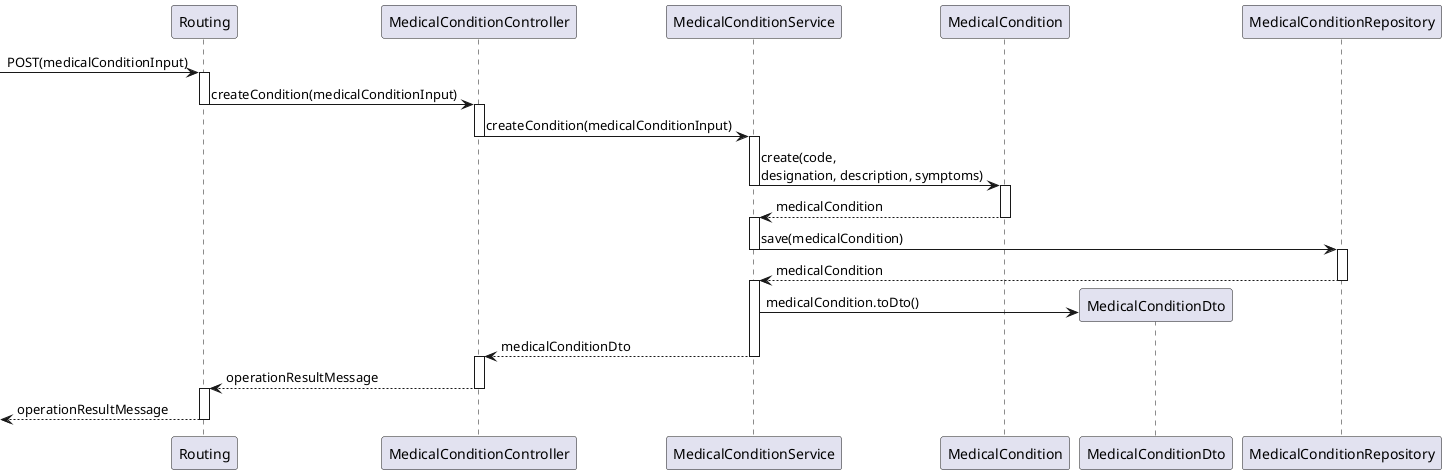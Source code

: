 @startuml

participant Routing
participant MedicalConditionController as ctrl
participant MedicalConditionService as svc
participant MedicalCondition as fac
participant MedicalConditionDto as dto
participant MedicalConditionRepository as repo

-> Routing : POST(medicalConditionInput)
activate Routing
    Routing -> ctrl : createCondition(medicalConditionInput)
deactivate Routing

activate ctrl
    ctrl -> svc : createCondition(medicalConditionInput)
deactivate ctrl

activate svc
    svc -> fac : create(code, \ndesignation, description, symptoms)
deactivate svc

activate fac
    fac --> svc : medicalCondition
deactivate fac

activate svc
    svc -> repo : save(medicalCondition)
deactivate svc

activate repo
    repo --> svc : medicalCondition
deactivate repo

activate svc
    svc ->  dto** : medicalCondition.toDto()
    svc --> ctrl : medicalConditionDto
deactivate svc

activate ctrl
    ctrl --> Routing : operationResultMessage
deactivate ctrl

activate Routing
    <--- Routing : operationResultMessage
deactivate Routing

@enduml